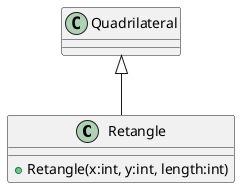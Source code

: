 @startuml
class Retangle {
    + Retangle(x:int, y:int, length:int)
}
Quadrilateral <|-- Retangle
@enduml

